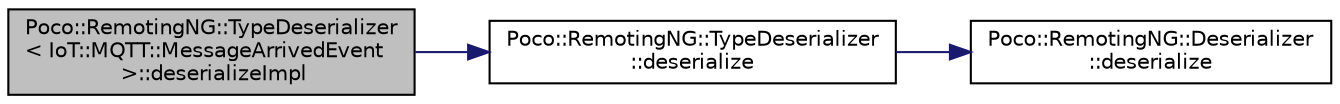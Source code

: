 digraph "Poco::RemotingNG::TypeDeserializer&lt; IoT::MQTT::MessageArrivedEvent &gt;::deserializeImpl"
{
 // LATEX_PDF_SIZE
  edge [fontname="Helvetica",fontsize="10",labelfontname="Helvetica",labelfontsize="10"];
  node [fontname="Helvetica",fontsize="10",shape=record];
  rankdir="LR";
  Node1 [label="Poco::RemotingNG::TypeDeserializer\l\< IoT::MQTT::MessageArrivedEvent\l \>::deserializeImpl",height=0.2,width=0.4,color="black", fillcolor="grey75", style="filled", fontcolor="black",tooltip=" "];
  Node1 -> Node2 [color="midnightblue",fontsize="10",style="solid"];
  Node2 [label="Poco::RemotingNG::TypeDeserializer\l::deserialize",height=0.2,width=0.4,color="black", fillcolor="white", style="filled",URL="$classPoco_1_1RemotingNG_1_1TypeDeserializer.html#a93de3b10c219daf40047332e26ac0442",tooltip=" "];
  Node2 -> Node3 [color="midnightblue",fontsize="10",style="solid"];
  Node3 [label="Poco::RemotingNG::Deserializer\l::deserialize",height=0.2,width=0.4,color="black", fillcolor="white", style="filled",URL="$classPoco_1_1RemotingNG_1_1Deserializer.html#aefcff95c9b5ab543cae7f61f856ba5f8",tooltip=" "];
}
